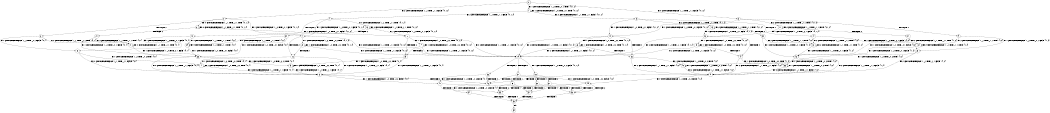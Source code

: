 digraph BCG {
size = "7, 10.5";
center = TRUE;
node [shape = circle];
0 [peripheries = 2];
0 -> 1 [label = "EX !1 !ATOMIC_EXCH_BRANCH (1, +0, TRUE, +0, 1, TRUE) !{0, 1, 2}"];
0 -> 2 [label = "EX !2 !ATOMIC_EXCH_BRANCH (1, +1, TRUE, +1, 1, FALSE) !{0, 1, 2}"];
0 -> 3 [label = "EX !0 !ATOMIC_EXCH_BRANCH (1, +1, TRUE, +1, 1, FALSE) !{0, 1, 2}"];
1 -> 4 [label = "EX !2 !ATOMIC_EXCH_BRANCH (1, +1, TRUE, +1, 1, FALSE) !{0, 1, 2}"];
1 -> 5 [label = "EX !0 !ATOMIC_EXCH_BRANCH (1, +1, TRUE, +1, 1, FALSE) !{0, 1, 2}"];
1 -> 1 [label = "EX !1 !ATOMIC_EXCH_BRANCH (1, +0, TRUE, +0, 1, TRUE) !{0, 1, 2}"];
2 -> 6 [label = "TERMINATE !2"];
2 -> 7 [label = "EX !1 !ATOMIC_EXCH_BRANCH (1, +0, TRUE, +0, 1, FALSE) !{0, 1, 2}"];
2 -> 8 [label = "EX !0 !ATOMIC_EXCH_BRANCH (1, +1, TRUE, +1, 1, TRUE) !{0, 1, 2}"];
3 -> 9 [label = "TERMINATE !0"];
3 -> 10 [label = "EX !1 !ATOMIC_EXCH_BRANCH (1, +0, TRUE, +0, 1, FALSE) !{0, 1, 2}"];
3 -> 11 [label = "EX !2 !ATOMIC_EXCH_BRANCH (1, +1, TRUE, +1, 1, TRUE) !{0, 1, 2}"];
4 -> 12 [label = "TERMINATE !2"];
4 -> 13 [label = "EX !0 !ATOMIC_EXCH_BRANCH (1, +1, TRUE, +1, 1, TRUE) !{0, 1, 2}"];
4 -> 7 [label = "EX !1 !ATOMIC_EXCH_BRANCH (1, +0, TRUE, +0, 1, FALSE) !{0, 1, 2}"];
5 -> 14 [label = "TERMINATE !0"];
5 -> 15 [label = "EX !2 !ATOMIC_EXCH_BRANCH (1, +1, TRUE, +1, 1, TRUE) !{0, 1, 2}"];
5 -> 10 [label = "EX !1 !ATOMIC_EXCH_BRANCH (1, +0, TRUE, +0, 1, FALSE) !{0, 1, 2}"];
6 -> 16 [label = "EX !1 !ATOMIC_EXCH_BRANCH (1, +0, TRUE, +0, 1, FALSE) !{0, 1}"];
6 -> 17 [label = "EX !0 !ATOMIC_EXCH_BRANCH (1, +1, TRUE, +1, 1, TRUE) !{0, 1}"];
7 -> 18 [label = "TERMINATE !2"];
7 -> 19 [label = "EX !0 !ATOMIC_EXCH_BRANCH (1, +1, TRUE, +1, 1, FALSE) !{0, 1, 2}"];
7 -> 20 [label = "EX !1 !ATOMIC_EXCH_BRANCH (1, +0, TRUE, +0, 2, TRUE) !{0, 1, 2}"];
8 -> 21 [label = "TERMINATE !2"];
8 -> 22 [label = "EX !1 !ATOMIC_EXCH_BRANCH (1, +0, TRUE, +0, 1, FALSE) !{0, 1, 2}"];
8 -> 8 [label = "EX !0 !ATOMIC_EXCH_BRANCH (1, +1, TRUE, +1, 1, TRUE) !{0, 1, 2}"];
9 -> 23 [label = "EX !1 !ATOMIC_EXCH_BRANCH (1, +0, TRUE, +0, 1, FALSE) !{1, 2}"];
9 -> 24 [label = "EX !2 !ATOMIC_EXCH_BRANCH (1, +1, TRUE, +1, 1, TRUE) !{1, 2}"];
10 -> 25 [label = "TERMINATE !0"];
10 -> 19 [label = "EX !2 !ATOMIC_EXCH_BRANCH (1, +1, TRUE, +1, 1, FALSE) !{0, 1, 2}"];
10 -> 26 [label = "EX !1 !ATOMIC_EXCH_BRANCH (1, +0, TRUE, +0, 2, TRUE) !{0, 1, 2}"];
11 -> 27 [label = "TERMINATE !0"];
11 -> 28 [label = "EX !1 !ATOMIC_EXCH_BRANCH (1, +0, TRUE, +0, 1, FALSE) !{0, 1, 2}"];
11 -> 11 [label = "EX !2 !ATOMIC_EXCH_BRANCH (1, +1, TRUE, +1, 1, TRUE) !{0, 1, 2}"];
12 -> 29 [label = "EX !0 !ATOMIC_EXCH_BRANCH (1, +1, TRUE, +1, 1, TRUE) !{0, 1}"];
12 -> 16 [label = "EX !1 !ATOMIC_EXCH_BRANCH (1, +0, TRUE, +0, 1, FALSE) !{0, 1}"];
13 -> 30 [label = "TERMINATE !2"];
13 -> 22 [label = "EX !1 !ATOMIC_EXCH_BRANCH (1, +0, TRUE, +0, 1, FALSE) !{0, 1, 2}"];
13 -> 13 [label = "EX !0 !ATOMIC_EXCH_BRANCH (1, +1, TRUE, +1, 1, TRUE) !{0, 1, 2}"];
14 -> 31 [label = "EX !2 !ATOMIC_EXCH_BRANCH (1, +1, TRUE, +1, 1, TRUE) !{1, 2}"];
14 -> 23 [label = "EX !1 !ATOMIC_EXCH_BRANCH (1, +0, TRUE, +0, 1, FALSE) !{1, 2}"];
15 -> 32 [label = "TERMINATE !0"];
15 -> 15 [label = "EX !2 !ATOMIC_EXCH_BRANCH (1, +1, TRUE, +1, 1, TRUE) !{0, 1, 2}"];
15 -> 28 [label = "EX !1 !ATOMIC_EXCH_BRANCH (1, +0, TRUE, +0, 1, FALSE) !{0, 1, 2}"];
16 -> 33 [label = "EX !0 !ATOMIC_EXCH_BRANCH (1, +1, TRUE, +1, 1, FALSE) !{0, 1}"];
16 -> 34 [label = "EX !1 !ATOMIC_EXCH_BRANCH (1, +0, TRUE, +0, 2, TRUE) !{0, 1}"];
17 -> 35 [label = "EX !1 !ATOMIC_EXCH_BRANCH (1, +0, TRUE, +0, 1, FALSE) !{0, 1}"];
17 -> 17 [label = "EX !0 !ATOMIC_EXCH_BRANCH (1, +1, TRUE, +1, 1, TRUE) !{0, 1}"];
18 -> 33 [label = "EX !0 !ATOMIC_EXCH_BRANCH (1, +1, TRUE, +1, 1, FALSE) !{0, 1}"];
18 -> 34 [label = "EX !1 !ATOMIC_EXCH_BRANCH (1, +0, TRUE, +0, 2, TRUE) !{0, 1}"];
19 -> 36 [label = "TERMINATE !2"];
19 -> 37 [label = "TERMINATE !0"];
19 -> 38 [label = "EX !1 !ATOMIC_EXCH_BRANCH (1, +0, TRUE, +0, 2, FALSE) !{0, 1, 2}"];
20 -> 18 [label = "TERMINATE !2"];
20 -> 19 [label = "EX !0 !ATOMIC_EXCH_BRANCH (1, +1, TRUE, +1, 1, FALSE) !{0, 1, 2}"];
20 -> 20 [label = "EX !1 !ATOMIC_EXCH_BRANCH (1, +0, TRUE, +0, 2, TRUE) !{0, 1, 2}"];
21 -> 35 [label = "EX !1 !ATOMIC_EXCH_BRANCH (1, +0, TRUE, +0, 1, FALSE) !{0, 1}"];
21 -> 17 [label = "EX !0 !ATOMIC_EXCH_BRANCH (1, +1, TRUE, +1, 1, TRUE) !{0, 1}"];
22 -> 39 [label = "TERMINATE !2"];
22 -> 40 [label = "EX !1 !ATOMIC_EXCH_BRANCH (1, +0, TRUE, +0, 2, TRUE) !{0, 1, 2}"];
22 -> 19 [label = "EX !0 !ATOMIC_EXCH_BRANCH (1, +1, TRUE, +1, 1, FALSE) !{0, 1, 2}"];
23 -> 41 [label = "EX !2 !ATOMIC_EXCH_BRANCH (1, +1, TRUE, +1, 1, FALSE) !{1, 2}"];
23 -> 42 [label = "EX !1 !ATOMIC_EXCH_BRANCH (1, +0, TRUE, +0, 2, TRUE) !{1, 2}"];
24 -> 43 [label = "EX !1 !ATOMIC_EXCH_BRANCH (1, +0, TRUE, +0, 1, FALSE) !{1, 2}"];
24 -> 24 [label = "EX !2 !ATOMIC_EXCH_BRANCH (1, +1, TRUE, +1, 1, TRUE) !{1, 2}"];
25 -> 41 [label = "EX !2 !ATOMIC_EXCH_BRANCH (1, +1, TRUE, +1, 1, FALSE) !{1, 2}"];
25 -> 42 [label = "EX !1 !ATOMIC_EXCH_BRANCH (1, +0, TRUE, +0, 2, TRUE) !{1, 2}"];
26 -> 25 [label = "TERMINATE !0"];
26 -> 19 [label = "EX !2 !ATOMIC_EXCH_BRANCH (1, +1, TRUE, +1, 1, FALSE) !{0, 1, 2}"];
26 -> 26 [label = "EX !1 !ATOMIC_EXCH_BRANCH (1, +0, TRUE, +0, 2, TRUE) !{0, 1, 2}"];
27 -> 43 [label = "EX !1 !ATOMIC_EXCH_BRANCH (1, +0, TRUE, +0, 1, FALSE) !{1, 2}"];
27 -> 24 [label = "EX !2 !ATOMIC_EXCH_BRANCH (1, +1, TRUE, +1, 1, TRUE) !{1, 2}"];
28 -> 44 [label = "TERMINATE !0"];
28 -> 19 [label = "EX !2 !ATOMIC_EXCH_BRANCH (1, +1, TRUE, +1, 1, FALSE) !{0, 1, 2}"];
28 -> 45 [label = "EX !1 !ATOMIC_EXCH_BRANCH (1, +0, TRUE, +0, 2, TRUE) !{0, 1, 2}"];
29 -> 35 [label = "EX !1 !ATOMIC_EXCH_BRANCH (1, +0, TRUE, +0, 1, FALSE) !{0, 1}"];
29 -> 29 [label = "EX !0 !ATOMIC_EXCH_BRANCH (1, +1, TRUE, +1, 1, TRUE) !{0, 1}"];
30 -> 35 [label = "EX !1 !ATOMIC_EXCH_BRANCH (1, +0, TRUE, +0, 1, FALSE) !{0, 1}"];
30 -> 29 [label = "EX !0 !ATOMIC_EXCH_BRANCH (1, +1, TRUE, +1, 1, TRUE) !{0, 1}"];
31 -> 31 [label = "EX !2 !ATOMIC_EXCH_BRANCH (1, +1, TRUE, +1, 1, TRUE) !{1, 2}"];
31 -> 43 [label = "EX !1 !ATOMIC_EXCH_BRANCH (1, +0, TRUE, +0, 1, FALSE) !{1, 2}"];
32 -> 31 [label = "EX !2 !ATOMIC_EXCH_BRANCH (1, +1, TRUE, +1, 1, TRUE) !{1, 2}"];
32 -> 43 [label = "EX !1 !ATOMIC_EXCH_BRANCH (1, +0, TRUE, +0, 1, FALSE) !{1, 2}"];
33 -> 46 [label = "TERMINATE !0"];
33 -> 47 [label = "EX !1 !ATOMIC_EXCH_BRANCH (1, +0, TRUE, +0, 2, FALSE) !{0, 1}"];
34 -> 33 [label = "EX !0 !ATOMIC_EXCH_BRANCH (1, +1, TRUE, +1, 1, FALSE) !{0, 1}"];
34 -> 34 [label = "EX !1 !ATOMIC_EXCH_BRANCH (1, +0, TRUE, +0, 2, TRUE) !{0, 1}"];
35 -> 48 [label = "EX !1 !ATOMIC_EXCH_BRANCH (1, +0, TRUE, +0, 2, TRUE) !{0, 1}"];
35 -> 33 [label = "EX !0 !ATOMIC_EXCH_BRANCH (1, +1, TRUE, +1, 1, FALSE) !{0, 1}"];
36 -> 46 [label = "TERMINATE !0"];
36 -> 47 [label = "EX !1 !ATOMIC_EXCH_BRANCH (1, +0, TRUE, +0, 2, FALSE) !{0, 1}"];
37 -> 46 [label = "TERMINATE !2"];
37 -> 49 [label = "EX !1 !ATOMIC_EXCH_BRANCH (1, +0, TRUE, +0, 2, FALSE) !{1, 2}"];
38 -> 50 [label = "TERMINATE !1"];
38 -> 51 [label = "TERMINATE !2"];
38 -> 52 [label = "TERMINATE !0"];
39 -> 48 [label = "EX !1 !ATOMIC_EXCH_BRANCH (1, +0, TRUE, +0, 2, TRUE) !{0, 1}"];
39 -> 33 [label = "EX !0 !ATOMIC_EXCH_BRANCH (1, +1, TRUE, +1, 1, FALSE) !{0, 1}"];
40 -> 39 [label = "TERMINATE !2"];
40 -> 40 [label = "EX !1 !ATOMIC_EXCH_BRANCH (1, +0, TRUE, +0, 2, TRUE) !{0, 1, 2}"];
40 -> 19 [label = "EX !0 !ATOMIC_EXCH_BRANCH (1, +1, TRUE, +1, 1, FALSE) !{0, 1, 2}"];
41 -> 46 [label = "TERMINATE !2"];
41 -> 49 [label = "EX !1 !ATOMIC_EXCH_BRANCH (1, +0, TRUE, +0, 2, FALSE) !{1, 2}"];
42 -> 41 [label = "EX !2 !ATOMIC_EXCH_BRANCH (1, +1, TRUE, +1, 1, FALSE) !{1, 2}"];
42 -> 42 [label = "EX !1 !ATOMIC_EXCH_BRANCH (1, +0, TRUE, +0, 2, TRUE) !{1, 2}"];
43 -> 41 [label = "EX !2 !ATOMIC_EXCH_BRANCH (1, +1, TRUE, +1, 1, FALSE) !{1, 2}"];
43 -> 53 [label = "EX !1 !ATOMIC_EXCH_BRANCH (1, +0, TRUE, +0, 2, TRUE) !{1, 2}"];
44 -> 41 [label = "EX !2 !ATOMIC_EXCH_BRANCH (1, +1, TRUE, +1, 1, FALSE) !{1, 2}"];
44 -> 53 [label = "EX !1 !ATOMIC_EXCH_BRANCH (1, +0, TRUE, +0, 2, TRUE) !{1, 2}"];
45 -> 44 [label = "TERMINATE !0"];
45 -> 19 [label = "EX !2 !ATOMIC_EXCH_BRANCH (1, +1, TRUE, +1, 1, FALSE) !{0, 1, 2}"];
45 -> 45 [label = "EX !1 !ATOMIC_EXCH_BRANCH (1, +0, TRUE, +0, 2, TRUE) !{0, 1, 2}"];
46 -> 54 [label = "EX !1 !ATOMIC_EXCH_BRANCH (1, +0, TRUE, +0, 2, FALSE) !{1}"];
47 -> 55 [label = "TERMINATE !1"];
47 -> 56 [label = "TERMINATE !0"];
48 -> 48 [label = "EX !1 !ATOMIC_EXCH_BRANCH (1, +0, TRUE, +0, 2, TRUE) !{0, 1}"];
48 -> 33 [label = "EX !0 !ATOMIC_EXCH_BRANCH (1, +1, TRUE, +1, 1, FALSE) !{0, 1}"];
49 -> 57 [label = "TERMINATE !1"];
49 -> 56 [label = "TERMINATE !2"];
50 -> 55 [label = "TERMINATE !2"];
50 -> 57 [label = "TERMINATE !0"];
51 -> 55 [label = "TERMINATE !1"];
51 -> 56 [label = "TERMINATE !0"];
52 -> 57 [label = "TERMINATE !1"];
52 -> 56 [label = "TERMINATE !2"];
53 -> 41 [label = "EX !2 !ATOMIC_EXCH_BRANCH (1, +1, TRUE, +1, 1, FALSE) !{1, 2}"];
53 -> 53 [label = "EX !1 !ATOMIC_EXCH_BRANCH (1, +0, TRUE, +0, 2, TRUE) !{1, 2}"];
54 -> 58 [label = "TERMINATE !1"];
55 -> 58 [label = "TERMINATE !0"];
56 -> 58 [label = "TERMINATE !1"];
57 -> 58 [label = "TERMINATE !2"];
58 -> 59 [label = "exit"];
}
